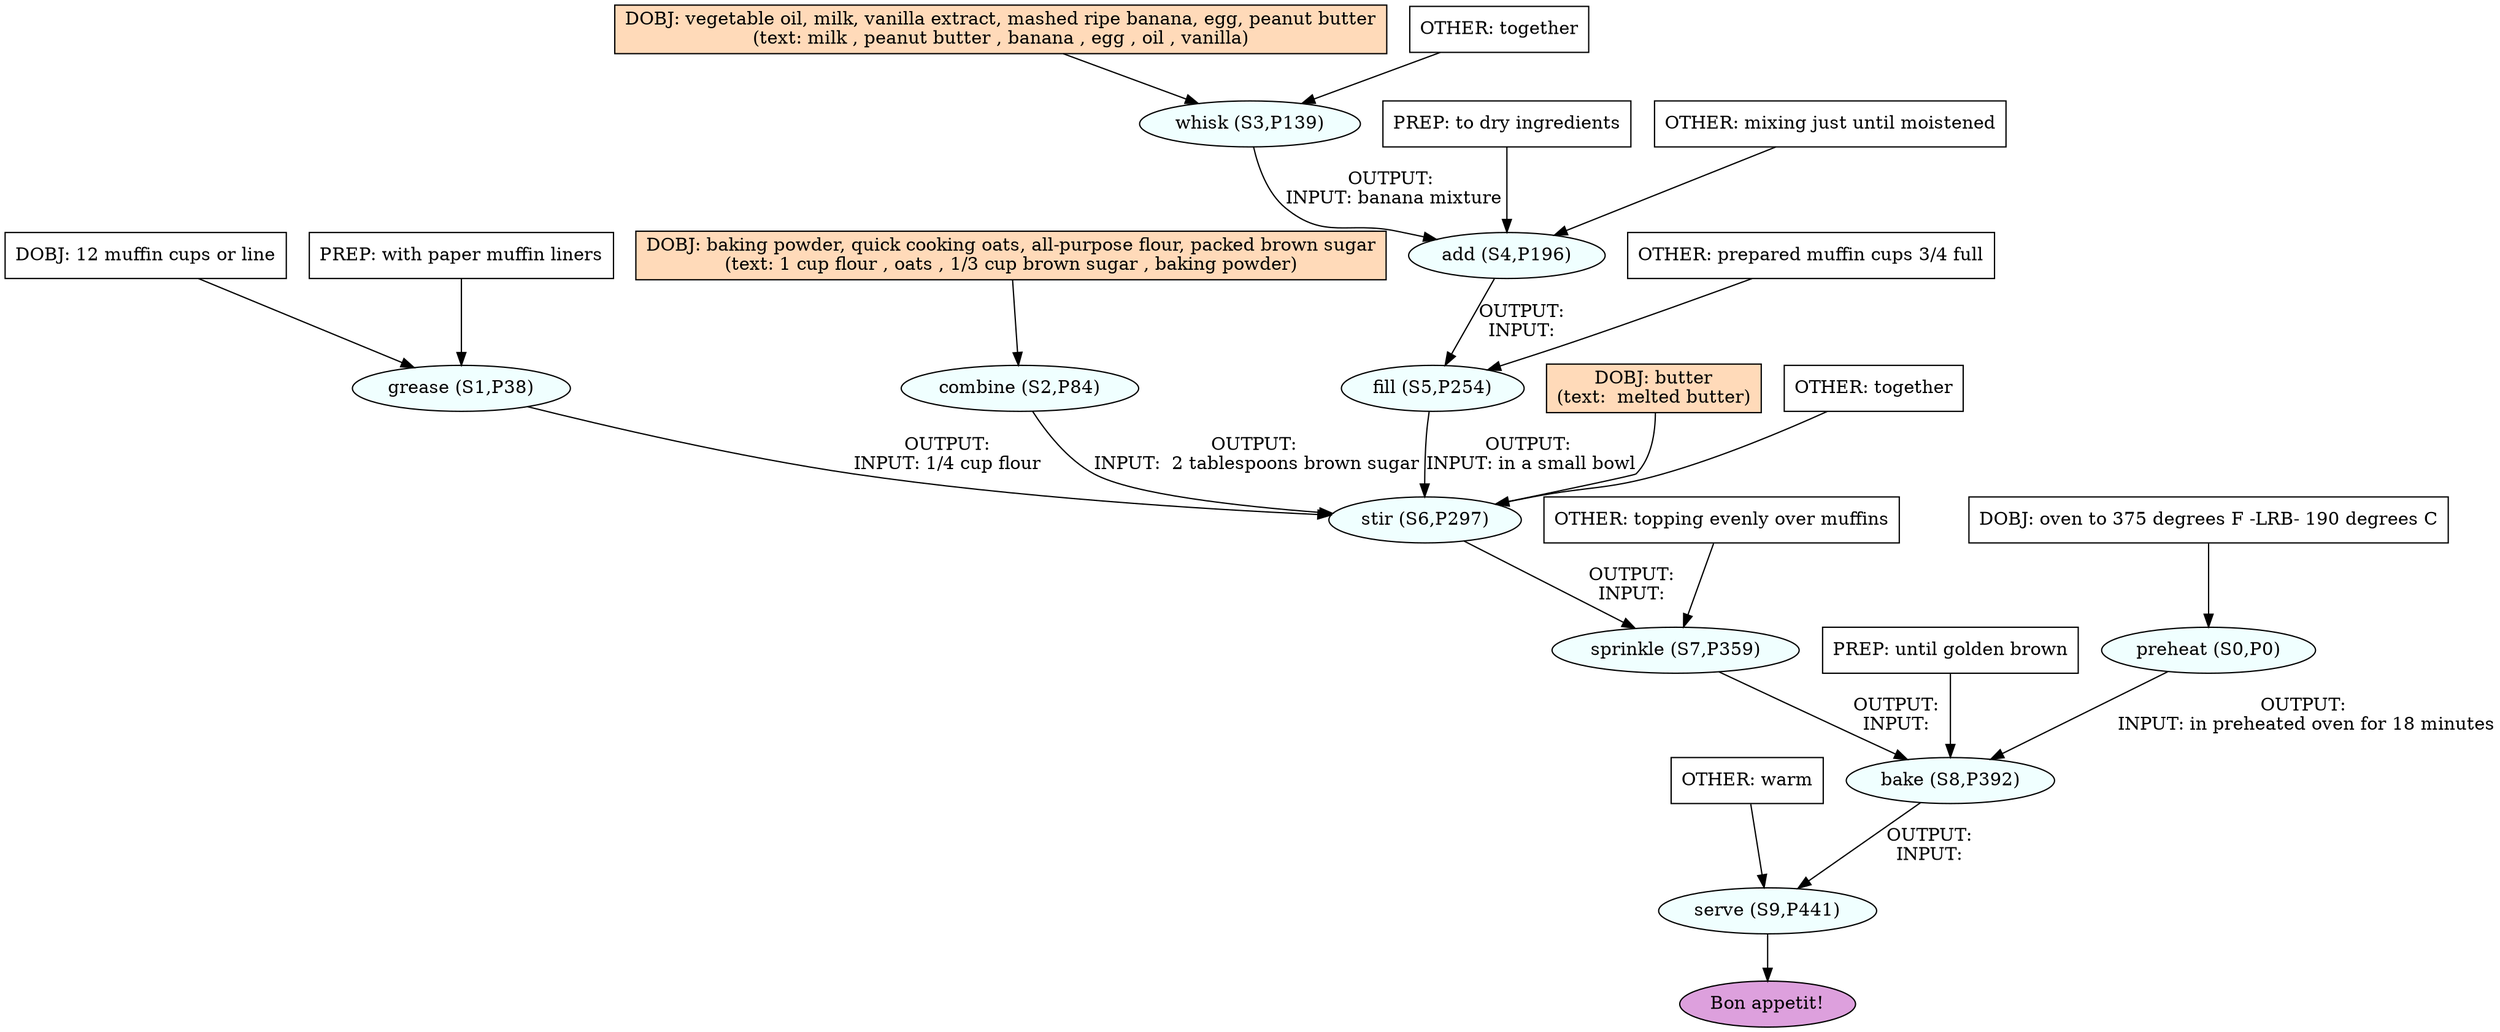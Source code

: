 digraph recipe {
E0[label="preheat (S0,P0)", shape=oval, style=filled, fillcolor=azure]
E1[label="grease (S1,P38)", shape=oval, style=filled, fillcolor=azure]
E2[label="combine (S2,P84)", shape=oval, style=filled, fillcolor=azure]
E3[label="whisk (S3,P139)", shape=oval, style=filled, fillcolor=azure]
E4[label="add (S4,P196)", shape=oval, style=filled, fillcolor=azure]
E5[label="fill (S5,P254)", shape=oval, style=filled, fillcolor=azure]
E6[label="stir (S6,P297)", shape=oval, style=filled, fillcolor=azure]
E7[label="sprinkle (S7,P359)", shape=oval, style=filled, fillcolor=azure]
E8[label="bake (S8,P392)", shape=oval, style=filled, fillcolor=azure]
E9[label="serve (S9,P441)", shape=oval, style=filled, fillcolor=azure]
D1[label="DOBJ: 12 muffin cups or line", shape=box, style=filled, fillcolor=white]
D1 -> E1
P1_0[label="PREP: with paper muffin liners", shape=box, style=filled, fillcolor=white]
P1_0 -> E1
D0[label="DOBJ: oven to 375 degrees F -LRB- 190 degrees C", shape=box, style=filled, fillcolor=white]
D0 -> E0
D3[label="DOBJ: vegetable oil, milk, vanilla extract, mashed ripe banana, egg, peanut butter
(text: milk , peanut butter , banana , egg , oil , vanilla)", shape=box, style=filled, fillcolor=peachpuff]
D3 -> E3
O3_0[label="OTHER: together", shape=box, style=filled, fillcolor=white]
O3_0 -> E3
D2[label="DOBJ: baking powder, quick cooking oats, all-purpose flour, packed brown sugar
(text: 1 cup flour , oats , 1/3 cup brown sugar , baking powder)", shape=box, style=filled, fillcolor=peachpuff]
D2 -> E2
E3 -> E4 [label="OUTPUT: 
INPUT: banana mixture"]
P4_0_0[label="PREP: to dry ingredients", shape=box, style=filled, fillcolor=white]
P4_0_0 -> E4
O4_0_0[label="OTHER: mixing just until moistened", shape=box, style=filled, fillcolor=white]
O4_0_0 -> E4
E4 -> E5 [label="OUTPUT: 
INPUT: "]
O5_0_0[label="OTHER: prepared muffin cups 3/4 full", shape=box, style=filled, fillcolor=white]
O5_0_0 -> E5
D6_ing[label="DOBJ: butter
(text:  melted butter)", shape=box, style=filled, fillcolor=peachpuff]
D6_ing -> E6
E1 -> E6 [label="OUTPUT: 
INPUT: 1/4 cup flour "]
E2 -> E6 [label="OUTPUT: 
INPUT:  2 tablespoons brown sugar"]
E5 -> E6 [label="OUTPUT: 
INPUT: in a small bowl"]
O6_0_0[label="OTHER: together", shape=box, style=filled, fillcolor=white]
O6_0_0 -> E6
E6 -> E7 [label="OUTPUT: 
INPUT: "]
O7_0_0[label="OTHER: topping evenly over muffins", shape=box, style=filled, fillcolor=white]
O7_0_0 -> E7
E7 -> E8 [label="OUTPUT: 
INPUT: "]
E0 -> E8 [label="OUTPUT: 
INPUT: in preheated oven for 18 minutes"]
P8_1_0[label="PREP: until golden brown", shape=box, style=filled, fillcolor=white]
P8_1_0 -> E8
E8 -> E9 [label="OUTPUT: 
INPUT: "]
O9_0_0[label="OTHER: warm", shape=box, style=filled, fillcolor=white]
O9_0_0 -> E9
EOR[label="Bon appetit!", shape=oval, style=filled, fillcolor=plum]
E9 -> EOR
}
